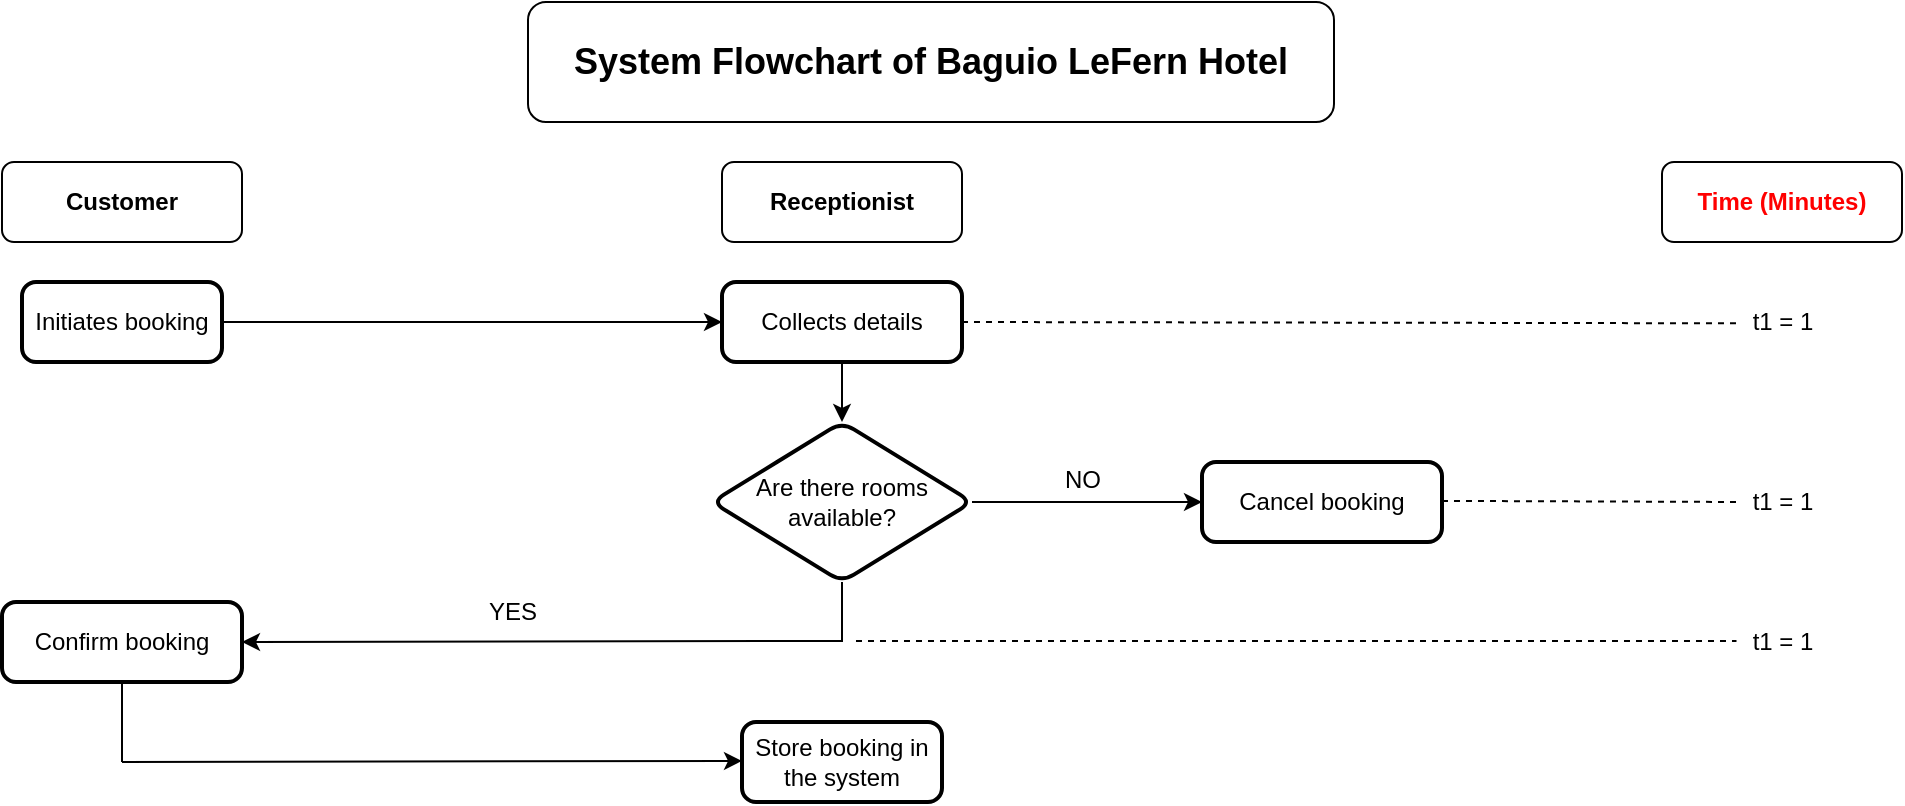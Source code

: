 <mxfile version="27.1.3">
  <diagram name="Page-1" id="74e2e168-ea6b-b213-b513-2b3c1d86103e">
    <mxGraphModel dx="1018" dy="477" grid="1" gridSize="10" guides="1" tooltips="1" connect="1" arrows="1" fold="1" page="1" pageScale="1" pageWidth="1169" pageHeight="827" background="none" math="0" shadow="0">
      <root>
        <mxCell id="0" />
        <mxCell id="1" parent="0" />
        <mxCell id="AspSAdf8PWGHBNEj-gZZ-7" value="&lt;b&gt;&lt;font style=&quot;font-size: 18px;&quot;&gt;System Flowchart of Baguio LeFern Hotel&lt;/font&gt;&lt;/b&gt;" style="rounded=1;whiteSpace=wrap;html=1;" vertex="1" parent="1">
          <mxGeometry x="383" y="40" width="403" height="60" as="geometry" />
        </mxCell>
        <mxCell id="AspSAdf8PWGHBNEj-gZZ-8" value="&lt;b&gt;Customer&lt;/b&gt;" style="rounded=1;whiteSpace=wrap;html=1;" vertex="1" parent="1">
          <mxGeometry x="120" y="120" width="120" height="40" as="geometry" />
        </mxCell>
        <mxCell id="AspSAdf8PWGHBNEj-gZZ-9" value="&lt;b&gt;Receptionist&lt;/b&gt;" style="rounded=1;whiteSpace=wrap;html=1;" vertex="1" parent="1">
          <mxGeometry x="480" y="120" width="120" height="40" as="geometry" />
        </mxCell>
        <mxCell id="AspSAdf8PWGHBNEj-gZZ-10" value="&lt;b&gt;&lt;font style=&quot;color: rgb(255, 0, 0);&quot;&gt;Time (Minutes)&lt;/font&gt;&lt;/b&gt;" style="rounded=1;whiteSpace=wrap;html=1;" vertex="1" parent="1">
          <mxGeometry x="950" y="120" width="120" height="40" as="geometry" />
        </mxCell>
        <mxCell id="AspSAdf8PWGHBNEj-gZZ-25" value="" style="edgeStyle=orthogonalEdgeStyle;rounded=0;orthogonalLoop=1;jettySize=auto;html=1;" edge="1" parent="1" source="AspSAdf8PWGHBNEj-gZZ-12" target="AspSAdf8PWGHBNEj-gZZ-24">
          <mxGeometry relative="1" as="geometry" />
        </mxCell>
        <mxCell id="AspSAdf8PWGHBNEj-gZZ-12" value="Initiates booking" style="rounded=1;whiteSpace=wrap;html=1;absoluteArcSize=1;arcSize=14;strokeWidth=2;" vertex="1" parent="1">
          <mxGeometry x="130" y="180" width="100" height="40" as="geometry" />
        </mxCell>
        <mxCell id="AspSAdf8PWGHBNEj-gZZ-27" value="" style="edgeStyle=orthogonalEdgeStyle;rounded=0;orthogonalLoop=1;jettySize=auto;html=1;" edge="1" parent="1" source="AspSAdf8PWGHBNEj-gZZ-24" target="AspSAdf8PWGHBNEj-gZZ-26">
          <mxGeometry relative="1" as="geometry" />
        </mxCell>
        <mxCell id="AspSAdf8PWGHBNEj-gZZ-24" value="Collects details" style="whiteSpace=wrap;html=1;rounded=1;absoluteArcSize=1;arcSize=14;strokeWidth=2;" vertex="1" parent="1">
          <mxGeometry x="480" y="180" width="120" height="40" as="geometry" />
        </mxCell>
        <mxCell id="AspSAdf8PWGHBNEj-gZZ-63" style="edgeStyle=orthogonalEdgeStyle;rounded=0;orthogonalLoop=1;jettySize=auto;html=1;exitX=1;exitY=0.5;exitDx=0;exitDy=0;entryX=0;entryY=0.5;entryDx=0;entryDy=0;" edge="1" parent="1" source="AspSAdf8PWGHBNEj-gZZ-26" target="AspSAdf8PWGHBNEj-gZZ-52">
          <mxGeometry relative="1" as="geometry" />
        </mxCell>
        <mxCell id="AspSAdf8PWGHBNEj-gZZ-26" value="Are there rooms available?" style="rhombus;whiteSpace=wrap;html=1;rounded=1;absoluteArcSize=1;arcSize=14;strokeWidth=2;" vertex="1" parent="1">
          <mxGeometry x="475" y="250" width="130" height="80" as="geometry" />
        </mxCell>
        <mxCell id="AspSAdf8PWGHBNEj-gZZ-28" value="t1 = 1" style="text;html=1;align=center;verticalAlign=middle;resizable=0;points=[];autosize=1;strokeColor=none;fillColor=none;" vertex="1" parent="1">
          <mxGeometry x="985" y="185" width="50" height="30" as="geometry" />
        </mxCell>
        <mxCell id="AspSAdf8PWGHBNEj-gZZ-30" value="" style="endArrow=none;dashed=1;html=1;rounded=0;exitX=1;exitY=0.5;exitDx=0;exitDy=0;entryX=0;entryY=0.522;entryDx=0;entryDy=0;entryPerimeter=0;" edge="1" parent="1" source="AspSAdf8PWGHBNEj-gZZ-24">
          <mxGeometry width="50" height="50" relative="1" as="geometry">
            <mxPoint x="650" y="200" as="sourcePoint" />
            <mxPoint x="990" y="200.66" as="targetPoint" />
          </mxGeometry>
        </mxCell>
        <mxCell id="AspSAdf8PWGHBNEj-gZZ-49" value="YES" style="text;html=1;align=center;verticalAlign=middle;resizable=0;points=[];autosize=1;strokeColor=none;fillColor=none;" vertex="1" parent="1">
          <mxGeometry x="350" y="330" width="50" height="30" as="geometry" />
        </mxCell>
        <mxCell id="AspSAdf8PWGHBNEj-gZZ-52" value="Cancel booking" style="whiteSpace=wrap;html=1;rounded=1;absoluteArcSize=1;arcSize=14;strokeWidth=2;" vertex="1" parent="1">
          <mxGeometry x="720" y="270" width="120" height="40" as="geometry" />
        </mxCell>
        <mxCell id="AspSAdf8PWGHBNEj-gZZ-54" value="NO" style="text;html=1;align=center;verticalAlign=middle;resizable=0;points=[];autosize=1;strokeColor=none;fillColor=none;" vertex="1" parent="1">
          <mxGeometry x="640" y="264" width="40" height="30" as="geometry" />
        </mxCell>
        <mxCell id="AspSAdf8PWGHBNEj-gZZ-62" value="t1 = 1" style="text;html=1;align=center;verticalAlign=middle;resizable=0;points=[];autosize=1;strokeColor=none;fillColor=none;" vertex="1" parent="1">
          <mxGeometry x="985" y="275" width="50" height="30" as="geometry" />
        </mxCell>
        <mxCell id="AspSAdf8PWGHBNEj-gZZ-64" value="" style="endArrow=none;dashed=1;html=1;rounded=0;exitX=1;exitY=0.5;exitDx=0;exitDy=0;" edge="1" parent="1">
          <mxGeometry width="50" height="50" relative="1" as="geometry">
            <mxPoint x="840" y="289.44" as="sourcePoint" />
            <mxPoint x="990" y="290" as="targetPoint" />
          </mxGeometry>
        </mxCell>
        <mxCell id="AspSAdf8PWGHBNEj-gZZ-65" value="" style="endArrow=none;html=1;rounded=0;entryX=0.5;entryY=1;entryDx=0;entryDy=0;" edge="1" parent="1" target="AspSAdf8PWGHBNEj-gZZ-26">
          <mxGeometry width="50" height="50" relative="1" as="geometry">
            <mxPoint x="540" y="360" as="sourcePoint" />
            <mxPoint x="660" y="340" as="targetPoint" />
          </mxGeometry>
        </mxCell>
        <mxCell id="AspSAdf8PWGHBNEj-gZZ-66" value="" style="endArrow=classic;html=1;rounded=0;entryX=1;entryY=0.5;entryDx=0;entryDy=0;" edge="1" parent="1">
          <mxGeometry width="50" height="50" relative="1" as="geometry">
            <mxPoint x="540" y="359.44" as="sourcePoint" />
            <mxPoint x="240" y="360" as="targetPoint" />
          </mxGeometry>
        </mxCell>
        <mxCell id="AspSAdf8PWGHBNEj-gZZ-67" value="Confirm booking" style="whiteSpace=wrap;html=1;rounded=1;absoluteArcSize=1;arcSize=14;strokeWidth=2;" vertex="1" parent="1">
          <mxGeometry x="120" y="340" width="120" height="40" as="geometry" />
        </mxCell>
        <mxCell id="AspSAdf8PWGHBNEj-gZZ-68" value="" style="endArrow=none;dashed=1;html=1;rounded=0;exitX=1;exitY=0.5;exitDx=0;exitDy=0;entryX=0.045;entryY=0.483;entryDx=0;entryDy=0;entryPerimeter=0;" edge="1" parent="1" target="AspSAdf8PWGHBNEj-gZZ-69">
          <mxGeometry width="50" height="50" relative="1" as="geometry">
            <mxPoint x="547" y="359.44" as="sourcePoint" />
            <mxPoint x="997" y="360" as="targetPoint" />
          </mxGeometry>
        </mxCell>
        <mxCell id="AspSAdf8PWGHBNEj-gZZ-69" value="t1 = 1" style="text;html=1;align=center;verticalAlign=middle;resizable=0;points=[];autosize=1;strokeColor=none;fillColor=none;" vertex="1" parent="1">
          <mxGeometry x="985" y="345" width="50" height="30" as="geometry" />
        </mxCell>
        <mxCell id="AspSAdf8PWGHBNEj-gZZ-70" value="" style="endArrow=none;html=1;rounded=0;entryX=0.5;entryY=1;entryDx=0;entryDy=0;" edge="1" parent="1" target="AspSAdf8PWGHBNEj-gZZ-67">
          <mxGeometry width="50" height="50" relative="1" as="geometry">
            <mxPoint x="180" y="420" as="sourcePoint" />
            <mxPoint x="410" y="350" as="targetPoint" />
          </mxGeometry>
        </mxCell>
        <mxCell id="AspSAdf8PWGHBNEj-gZZ-71" value="" style="endArrow=classic;html=1;rounded=0;" edge="1" parent="1">
          <mxGeometry width="50" height="50" relative="1" as="geometry">
            <mxPoint x="180" y="420" as="sourcePoint" />
            <mxPoint x="490" y="419.47" as="targetPoint" />
          </mxGeometry>
        </mxCell>
        <mxCell id="AspSAdf8PWGHBNEj-gZZ-72" value="Store booking in the system" style="rounded=1;whiteSpace=wrap;html=1;absoluteArcSize=1;arcSize=14;strokeWidth=2;" vertex="1" parent="1">
          <mxGeometry x="490" y="400" width="100" height="40" as="geometry" />
        </mxCell>
      </root>
    </mxGraphModel>
  </diagram>
</mxfile>
